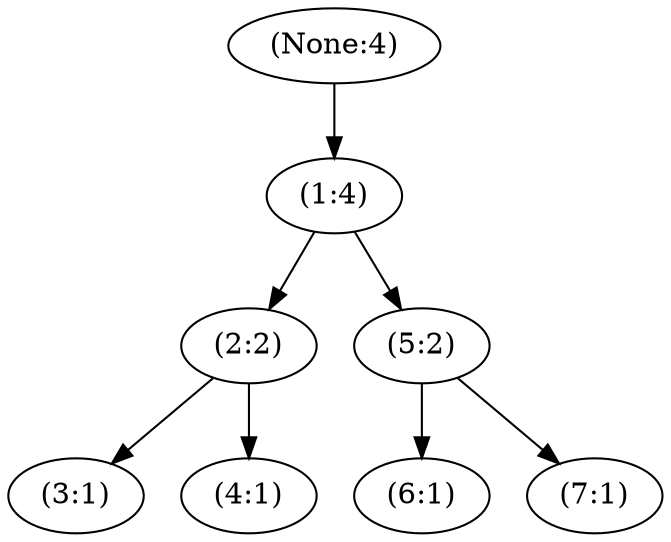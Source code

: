 digraph{
fp_node_139990826626768 [label="(None:4)"];
fp_node_139990826626768 -> fp_node_139990804023376;
fp_node_139990804023376 [label="(1:4)"];
fp_node_139990804023376 -> fp_node_139990804023440;
fp_node_139990804023376 -> fp_node_139990804023632;
fp_node_139990804023440 [label="(2:2)"];
fp_node_139990804023440 -> fp_node_139990804023504;
fp_node_139990804023440 -> fp_node_139990804023568;
fp_node_139990804023632 [label="(5:2)"];
fp_node_139990804023632 -> fp_node_139990804023696;
fp_node_139990804023632 -> fp_node_139990804023760;
fp_node_139990804023504 [label="(3:1)"];
fp_node_139990804023568 [label="(4:1)"];
fp_node_139990804023696 [label="(6:1)"];
fp_node_139990804023760 [label="(7:1)"];
}

